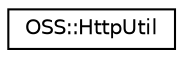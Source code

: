 digraph "类继承关系图"
{
  edge [fontname="Helvetica",fontsize="10",labelfontname="Helvetica",labelfontsize="10"];
  node [fontname="Helvetica",fontsize="10",shape=record];
  rankdir="LR";
  Node1 [label="OSS::HttpUtil",height=0.2,width=0.4,color="black", fillcolor="white", style="filled",URL="$class_o_s_s_1_1_http_util.html"];
}

